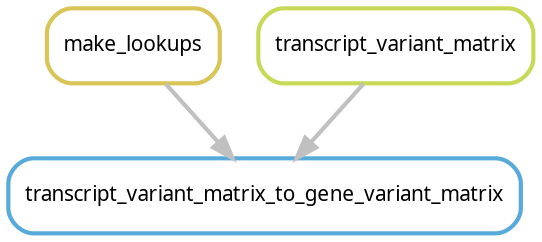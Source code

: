 digraph snakemake_dag {
    graph[bgcolor=white, margin=0];
    node[shape=box, style=rounded, fontname=sans,                 fontsize=10, penwidth=2];
    edge[penwidth=2, color=grey];
	0[label = "make_lookups", color = "0.14 0.6 0.85", style="rounded"];
	1[label = "transcript_variant_matrix", color = "0.19 0.6 0.85", style="rounded"];
	2[label = "transcript_variant_matrix_to_gene_variant_matrix", color = "0.56 0.6 0.85", style="rounded"];
	0 -> 2
	1 -> 2
}            
